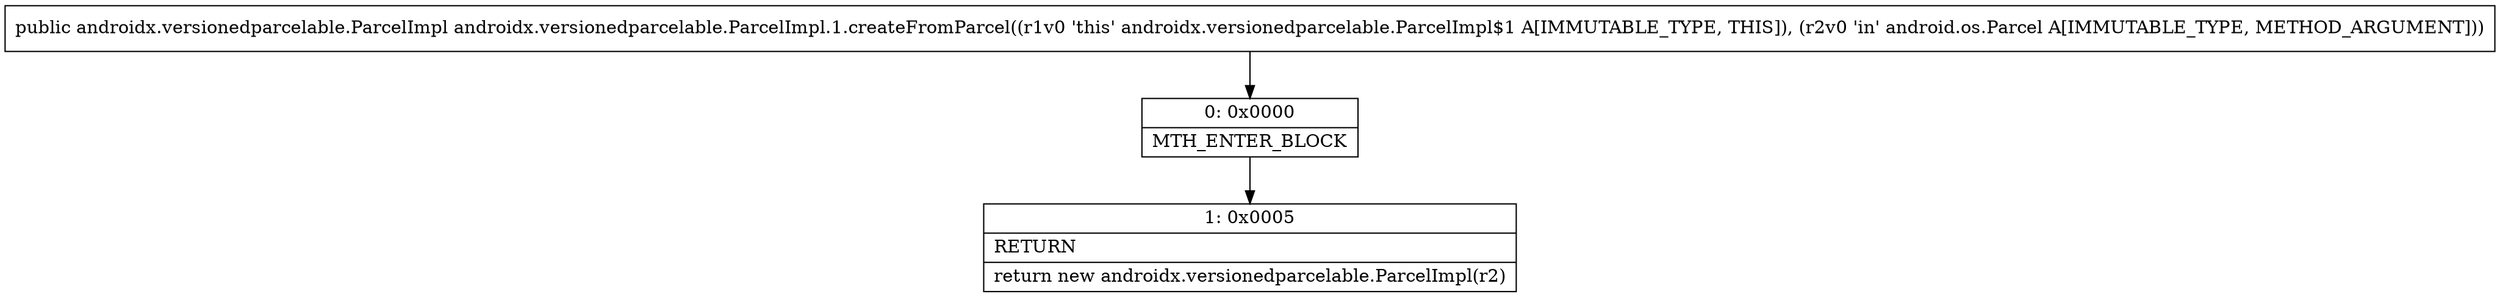 digraph "CFG forandroidx.versionedparcelable.ParcelImpl.1.createFromParcel(Landroid\/os\/Parcel;)Landroidx\/versionedparcelable\/ParcelImpl;" {
Node_0 [shape=record,label="{0\:\ 0x0000|MTH_ENTER_BLOCK\l}"];
Node_1 [shape=record,label="{1\:\ 0x0005|RETURN\l|return new androidx.versionedparcelable.ParcelImpl(r2)\l}"];
MethodNode[shape=record,label="{public androidx.versionedparcelable.ParcelImpl androidx.versionedparcelable.ParcelImpl.1.createFromParcel((r1v0 'this' androidx.versionedparcelable.ParcelImpl$1 A[IMMUTABLE_TYPE, THIS]), (r2v0 'in' android.os.Parcel A[IMMUTABLE_TYPE, METHOD_ARGUMENT])) }"];
MethodNode -> Node_0;
Node_0 -> Node_1;
}

